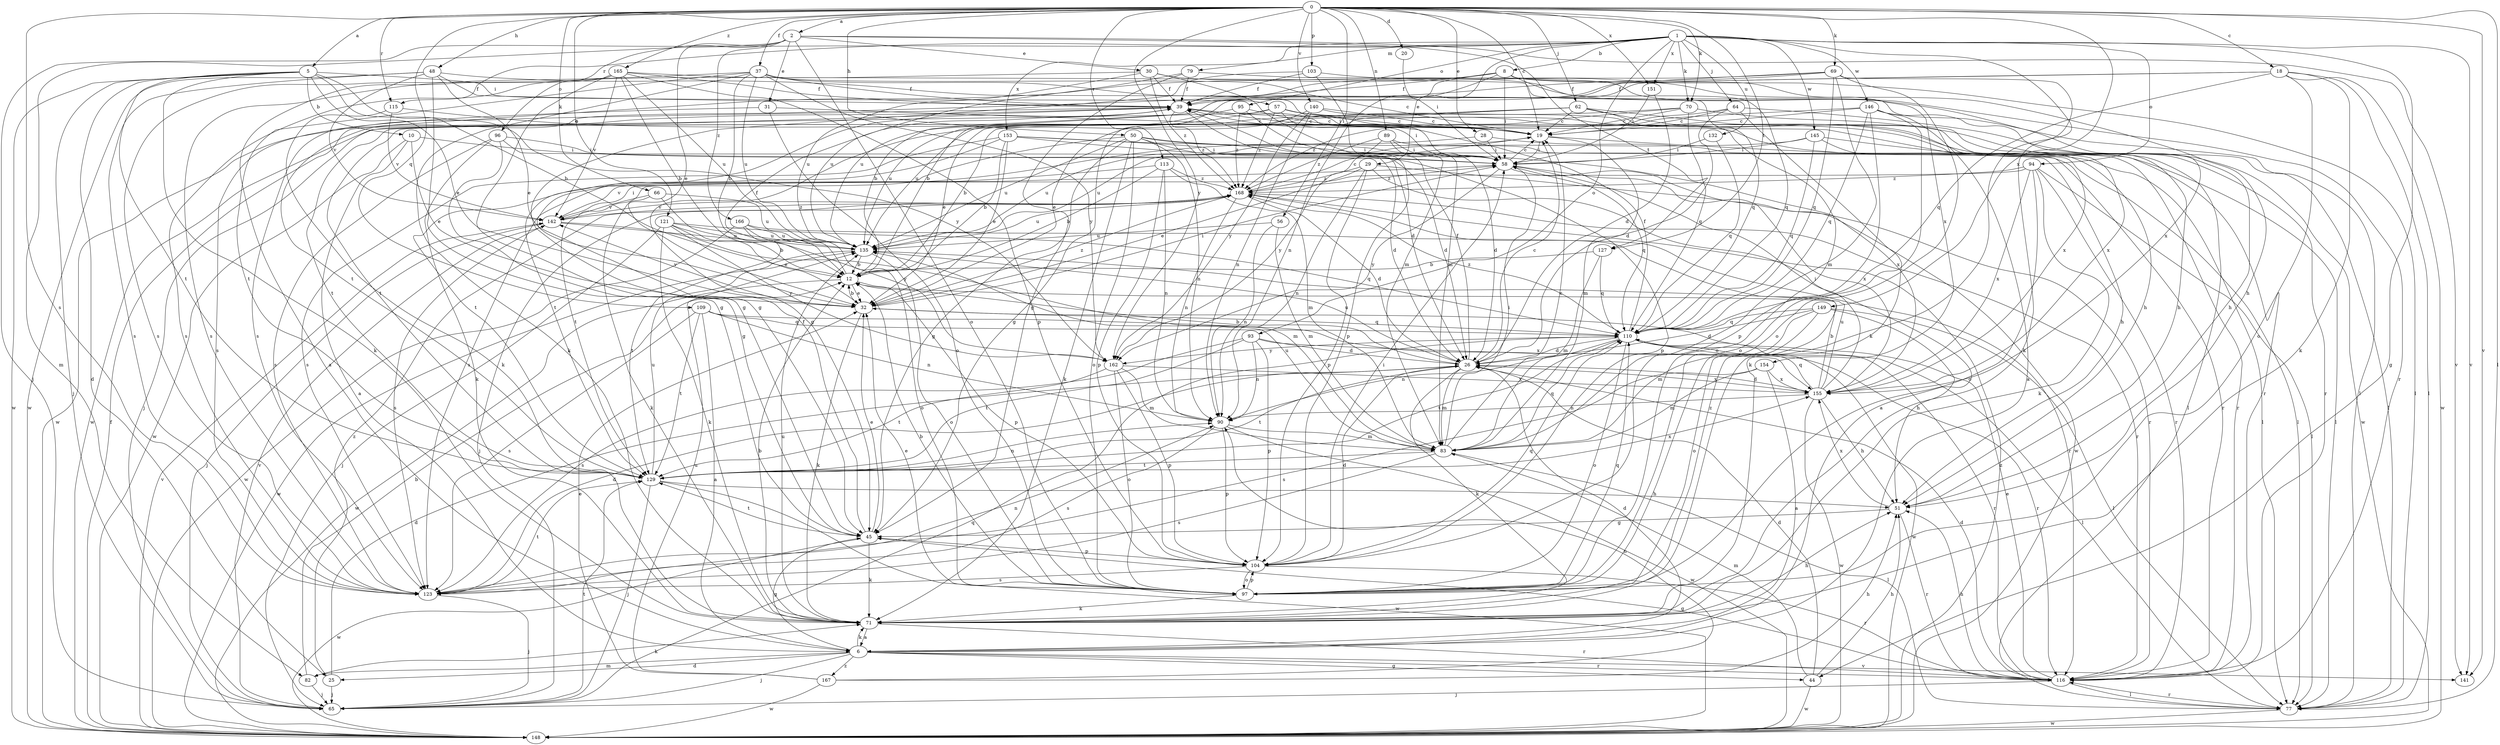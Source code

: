 strict digraph  {
0;
1;
2;
5;
6;
8;
10;
12;
18;
19;
20;
25;
26;
28;
29;
30;
31;
32;
37;
39;
44;
45;
48;
50;
51;
56;
57;
58;
62;
64;
65;
66;
69;
70;
71;
77;
79;
82;
83;
89;
90;
93;
94;
95;
96;
97;
103;
104;
109;
110;
113;
115;
116;
121;
123;
127;
129;
132;
135;
140;
141;
142;
145;
146;
148;
149;
151;
153;
154;
155;
162;
165;
166;
167;
168;
0 -> 2  [label=a];
0 -> 5  [label=a];
0 -> 18  [label=c];
0 -> 19  [label=c];
0 -> 20  [label=d];
0 -> 28  [label=e];
0 -> 37  [label=f];
0 -> 48  [label=h];
0 -> 50  [label=h];
0 -> 56  [label=i];
0 -> 62  [label=j];
0 -> 66  [label=k];
0 -> 69  [label=k];
0 -> 70  [label=k];
0 -> 77  [label=l];
0 -> 89  [label=n];
0 -> 103  [label=p];
0 -> 109  [label=q];
0 -> 113  [label=r];
0 -> 115  [label=r];
0 -> 121  [label=s];
0 -> 123  [label=s];
0 -> 127  [label=t];
0 -> 140  [label=v];
0 -> 141  [label=v];
0 -> 149  [label=x];
0 -> 151  [label=x];
0 -> 162  [label=y];
0 -> 165  [label=z];
1 -> 8  [label=b];
1 -> 29  [label=e];
1 -> 44  [label=g];
1 -> 64  [label=j];
1 -> 70  [label=k];
1 -> 71  [label=k];
1 -> 79  [label=m];
1 -> 82  [label=m];
1 -> 93  [label=o];
1 -> 94  [label=o];
1 -> 95  [label=o];
1 -> 115  [label=r];
1 -> 132  [label=u];
1 -> 141  [label=v];
1 -> 145  [label=w];
1 -> 146  [label=w];
1 -> 151  [label=x];
1 -> 153  [label=x];
2 -> 30  [label=e];
2 -> 31  [label=e];
2 -> 32  [label=e];
2 -> 65  [label=j];
2 -> 96  [label=o];
2 -> 97  [label=o];
2 -> 127  [label=t];
2 -> 141  [label=v];
2 -> 166  [label=z];
5 -> 10  [label=b];
5 -> 12  [label=b];
5 -> 25  [label=d];
5 -> 32  [label=e];
5 -> 57  [label=i];
5 -> 65  [label=j];
5 -> 71  [label=k];
5 -> 129  [label=t];
5 -> 148  [label=w];
5 -> 162  [label=y];
6 -> 25  [label=d];
6 -> 26  [label=d];
6 -> 44  [label=g];
6 -> 45  [label=g];
6 -> 65  [label=j];
6 -> 71  [label=k];
6 -> 82  [label=m];
6 -> 116  [label=r];
6 -> 141  [label=v];
6 -> 167  [label=z];
8 -> 12  [label=b];
8 -> 39  [label=f];
8 -> 58  [label=i];
8 -> 77  [label=l];
8 -> 90  [label=n];
8 -> 110  [label=q];
8 -> 123  [label=s];
8 -> 154  [label=x];
10 -> 6  [label=a];
10 -> 32  [label=e];
10 -> 58  [label=i];
10 -> 148  [label=w];
12 -> 32  [label=e];
12 -> 39  [label=f];
12 -> 104  [label=p];
12 -> 148  [label=w];
18 -> 12  [label=b];
18 -> 39  [label=f];
18 -> 71  [label=k];
18 -> 77  [label=l];
18 -> 97  [label=o];
18 -> 110  [label=q];
18 -> 148  [label=w];
19 -> 58  [label=i];
19 -> 77  [label=l];
19 -> 83  [label=m];
19 -> 123  [label=s];
20 -> 58  [label=i];
25 -> 26  [label=d];
25 -> 65  [label=j];
25 -> 168  [label=z];
26 -> 12  [label=b];
26 -> 19  [label=c];
26 -> 39  [label=f];
26 -> 71  [label=k];
26 -> 83  [label=m];
26 -> 129  [label=t];
26 -> 135  [label=u];
26 -> 155  [label=x];
28 -> 58  [label=i];
28 -> 77  [label=l];
28 -> 135  [label=u];
29 -> 6  [label=a];
29 -> 32  [label=e];
29 -> 90  [label=n];
29 -> 104  [label=p];
29 -> 116  [label=r];
29 -> 168  [label=z];
30 -> 39  [label=f];
30 -> 83  [label=m];
30 -> 116  [label=r];
30 -> 123  [label=s];
30 -> 135  [label=u];
30 -> 168  [label=z];
31 -> 19  [label=c];
31 -> 97  [label=o];
31 -> 123  [label=s];
32 -> 12  [label=b];
32 -> 58  [label=i];
32 -> 71  [label=k];
32 -> 110  [label=q];
32 -> 142  [label=v];
32 -> 168  [label=z];
37 -> 12  [label=b];
37 -> 19  [label=c];
37 -> 39  [label=f];
37 -> 58  [label=i];
37 -> 71  [label=k];
37 -> 123  [label=s];
37 -> 129  [label=t];
37 -> 135  [label=u];
37 -> 162  [label=y];
39 -> 19  [label=c];
39 -> 26  [label=d];
39 -> 51  [label=h];
39 -> 65  [label=j];
39 -> 116  [label=r];
39 -> 148  [label=w];
39 -> 168  [label=z];
44 -> 26  [label=d];
44 -> 51  [label=h];
44 -> 83  [label=m];
44 -> 148  [label=w];
45 -> 32  [label=e];
45 -> 39  [label=f];
45 -> 71  [label=k];
45 -> 104  [label=p];
45 -> 129  [label=t];
45 -> 148  [label=w];
48 -> 32  [label=e];
48 -> 39  [label=f];
48 -> 45  [label=g];
48 -> 110  [label=q];
48 -> 123  [label=s];
48 -> 142  [label=v];
48 -> 148  [label=w];
50 -> 26  [label=d];
50 -> 45  [label=g];
50 -> 58  [label=i];
50 -> 71  [label=k];
50 -> 90  [label=n];
50 -> 97  [label=o];
50 -> 129  [label=t];
50 -> 135  [label=u];
50 -> 155  [label=x];
51 -> 45  [label=g];
51 -> 116  [label=r];
51 -> 155  [label=x];
56 -> 83  [label=m];
56 -> 90  [label=n];
56 -> 135  [label=u];
57 -> 19  [label=c];
57 -> 58  [label=i];
57 -> 77  [label=l];
57 -> 135  [label=u];
57 -> 148  [label=w];
57 -> 155  [label=x];
57 -> 168  [label=z];
58 -> 19  [label=c];
58 -> 110  [label=q];
58 -> 148  [label=w];
58 -> 155  [label=x];
58 -> 162  [label=y];
58 -> 168  [label=z];
62 -> 19  [label=c];
62 -> 32  [label=e];
62 -> 45  [label=g];
62 -> 97  [label=o];
62 -> 129  [label=t];
62 -> 148  [label=w];
62 -> 155  [label=x];
64 -> 12  [label=b];
64 -> 19  [label=c];
64 -> 26  [label=d];
64 -> 71  [label=k];
64 -> 77  [label=l];
65 -> 110  [label=q];
65 -> 129  [label=t];
65 -> 142  [label=v];
66 -> 71  [label=k];
66 -> 135  [label=u];
66 -> 142  [label=v];
66 -> 162  [label=y];
69 -> 39  [label=f];
69 -> 71  [label=k];
69 -> 83  [label=m];
69 -> 97  [label=o];
69 -> 110  [label=q];
69 -> 129  [label=t];
69 -> 135  [label=u];
70 -> 19  [label=c];
70 -> 32  [label=e];
70 -> 51  [label=h];
70 -> 110  [label=q];
70 -> 129  [label=t];
71 -> 6  [label=a];
71 -> 12  [label=b];
71 -> 51  [label=h];
71 -> 116  [label=r];
71 -> 135  [label=u];
71 -> 168  [label=z];
77 -> 116  [label=r];
77 -> 148  [label=w];
79 -> 39  [label=f];
79 -> 45  [label=g];
79 -> 135  [label=u];
79 -> 155  [label=x];
82 -> 12  [label=b];
82 -> 65  [label=j];
82 -> 71  [label=k];
83 -> 19  [label=c];
83 -> 58  [label=i];
83 -> 77  [label=l];
83 -> 110  [label=q];
83 -> 123  [label=s];
83 -> 129  [label=t];
83 -> 135  [label=u];
89 -> 26  [label=d];
89 -> 58  [label=i];
89 -> 116  [label=r];
89 -> 162  [label=y];
89 -> 168  [label=z];
90 -> 83  [label=m];
90 -> 104  [label=p];
90 -> 123  [label=s];
90 -> 148  [label=w];
93 -> 26  [label=d];
93 -> 90  [label=n];
93 -> 104  [label=p];
93 -> 116  [label=r];
93 -> 123  [label=s];
93 -> 129  [label=t];
94 -> 71  [label=k];
94 -> 77  [label=l];
94 -> 97  [label=o];
94 -> 116  [label=r];
94 -> 129  [label=t];
94 -> 155  [label=x];
94 -> 168  [label=z];
95 -> 19  [label=c];
95 -> 104  [label=p];
95 -> 135  [label=u];
95 -> 168  [label=z];
96 -> 26  [label=d];
96 -> 45  [label=g];
96 -> 58  [label=i];
96 -> 71  [label=k];
96 -> 123  [label=s];
97 -> 12  [label=b];
97 -> 32  [label=e];
97 -> 71  [label=k];
97 -> 104  [label=p];
97 -> 110  [label=q];
103 -> 39  [label=f];
103 -> 45  [label=g];
103 -> 51  [label=h];
103 -> 83  [label=m];
104 -> 26  [label=d];
104 -> 58  [label=i];
104 -> 97  [label=o];
104 -> 110  [label=q];
104 -> 116  [label=r];
104 -> 123  [label=s];
109 -> 6  [label=a];
109 -> 90  [label=n];
109 -> 110  [label=q];
109 -> 123  [label=s];
109 -> 129  [label=t];
109 -> 155  [label=x];
110 -> 26  [label=d];
110 -> 39  [label=f];
110 -> 77  [label=l];
110 -> 90  [label=n];
110 -> 97  [label=o];
110 -> 116  [label=r];
110 -> 129  [label=t];
110 -> 148  [label=w];
110 -> 162  [label=y];
110 -> 168  [label=z];
113 -> 12  [label=b];
113 -> 83  [label=m];
113 -> 90  [label=n];
113 -> 104  [label=p];
113 -> 142  [label=v];
113 -> 168  [label=z];
115 -> 19  [label=c];
115 -> 71  [label=k];
115 -> 142  [label=v];
116 -> 26  [label=d];
116 -> 32  [label=e];
116 -> 45  [label=g];
116 -> 51  [label=h];
116 -> 65  [label=j];
116 -> 77  [label=l];
121 -> 12  [label=b];
121 -> 32  [label=e];
121 -> 65  [label=j];
121 -> 71  [label=k];
121 -> 110  [label=q];
121 -> 135  [label=u];
121 -> 162  [label=y];
123 -> 26  [label=d];
123 -> 65  [label=j];
123 -> 90  [label=n];
123 -> 129  [label=t];
127 -> 12  [label=b];
127 -> 83  [label=m];
127 -> 110  [label=q];
129 -> 51  [label=h];
129 -> 65  [label=j];
129 -> 90  [label=n];
129 -> 135  [label=u];
129 -> 148  [label=w];
129 -> 155  [label=x];
132 -> 58  [label=i];
132 -> 110  [label=q];
135 -> 12  [label=b];
135 -> 97  [label=o];
135 -> 148  [label=w];
140 -> 19  [label=c];
140 -> 45  [label=g];
140 -> 90  [label=n];
140 -> 116  [label=r];
140 -> 162  [label=y];
142 -> 58  [label=i];
142 -> 65  [label=j];
142 -> 83  [label=m];
142 -> 123  [label=s];
142 -> 135  [label=u];
142 -> 168  [label=z];
145 -> 58  [label=i];
145 -> 77  [label=l];
145 -> 110  [label=q];
145 -> 116  [label=r];
145 -> 135  [label=u];
146 -> 6  [label=a];
146 -> 19  [label=c];
146 -> 51  [label=h];
146 -> 97  [label=o];
146 -> 104  [label=p];
146 -> 110  [label=q];
146 -> 168  [label=z];
148 -> 39  [label=f];
148 -> 142  [label=v];
148 -> 168  [label=z];
149 -> 26  [label=d];
149 -> 51  [label=h];
149 -> 77  [label=l];
149 -> 83  [label=m];
149 -> 97  [label=o];
149 -> 110  [label=q];
151 -> 26  [label=d];
151 -> 58  [label=i];
153 -> 12  [label=b];
153 -> 32  [label=e];
153 -> 51  [label=h];
153 -> 58  [label=i];
153 -> 104  [label=p];
153 -> 123  [label=s];
153 -> 129  [label=t];
154 -> 6  [label=a];
154 -> 83  [label=m];
154 -> 123  [label=s];
154 -> 155  [label=x];
155 -> 12  [label=b];
155 -> 26  [label=d];
155 -> 51  [label=h];
155 -> 58  [label=i];
155 -> 90  [label=n];
155 -> 110  [label=q];
155 -> 135  [label=u];
155 -> 148  [label=w];
162 -> 83  [label=m];
162 -> 97  [label=o];
162 -> 104  [label=p];
162 -> 129  [label=t];
162 -> 155  [label=x];
165 -> 6  [label=a];
165 -> 12  [label=b];
165 -> 39  [label=f];
165 -> 45  [label=g];
165 -> 77  [label=l];
165 -> 104  [label=p];
165 -> 123  [label=s];
165 -> 135  [label=u];
165 -> 142  [label=v];
166 -> 97  [label=o];
166 -> 116  [label=r];
166 -> 129  [label=t];
166 -> 135  [label=u];
166 -> 148  [label=w];
167 -> 32  [label=e];
167 -> 51  [label=h];
167 -> 90  [label=n];
167 -> 135  [label=u];
167 -> 148  [label=w];
168 -> 19  [label=c];
168 -> 26  [label=d];
168 -> 65  [label=j];
168 -> 90  [label=n];
168 -> 116  [label=r];
168 -> 135  [label=u];
168 -> 142  [label=v];
}
